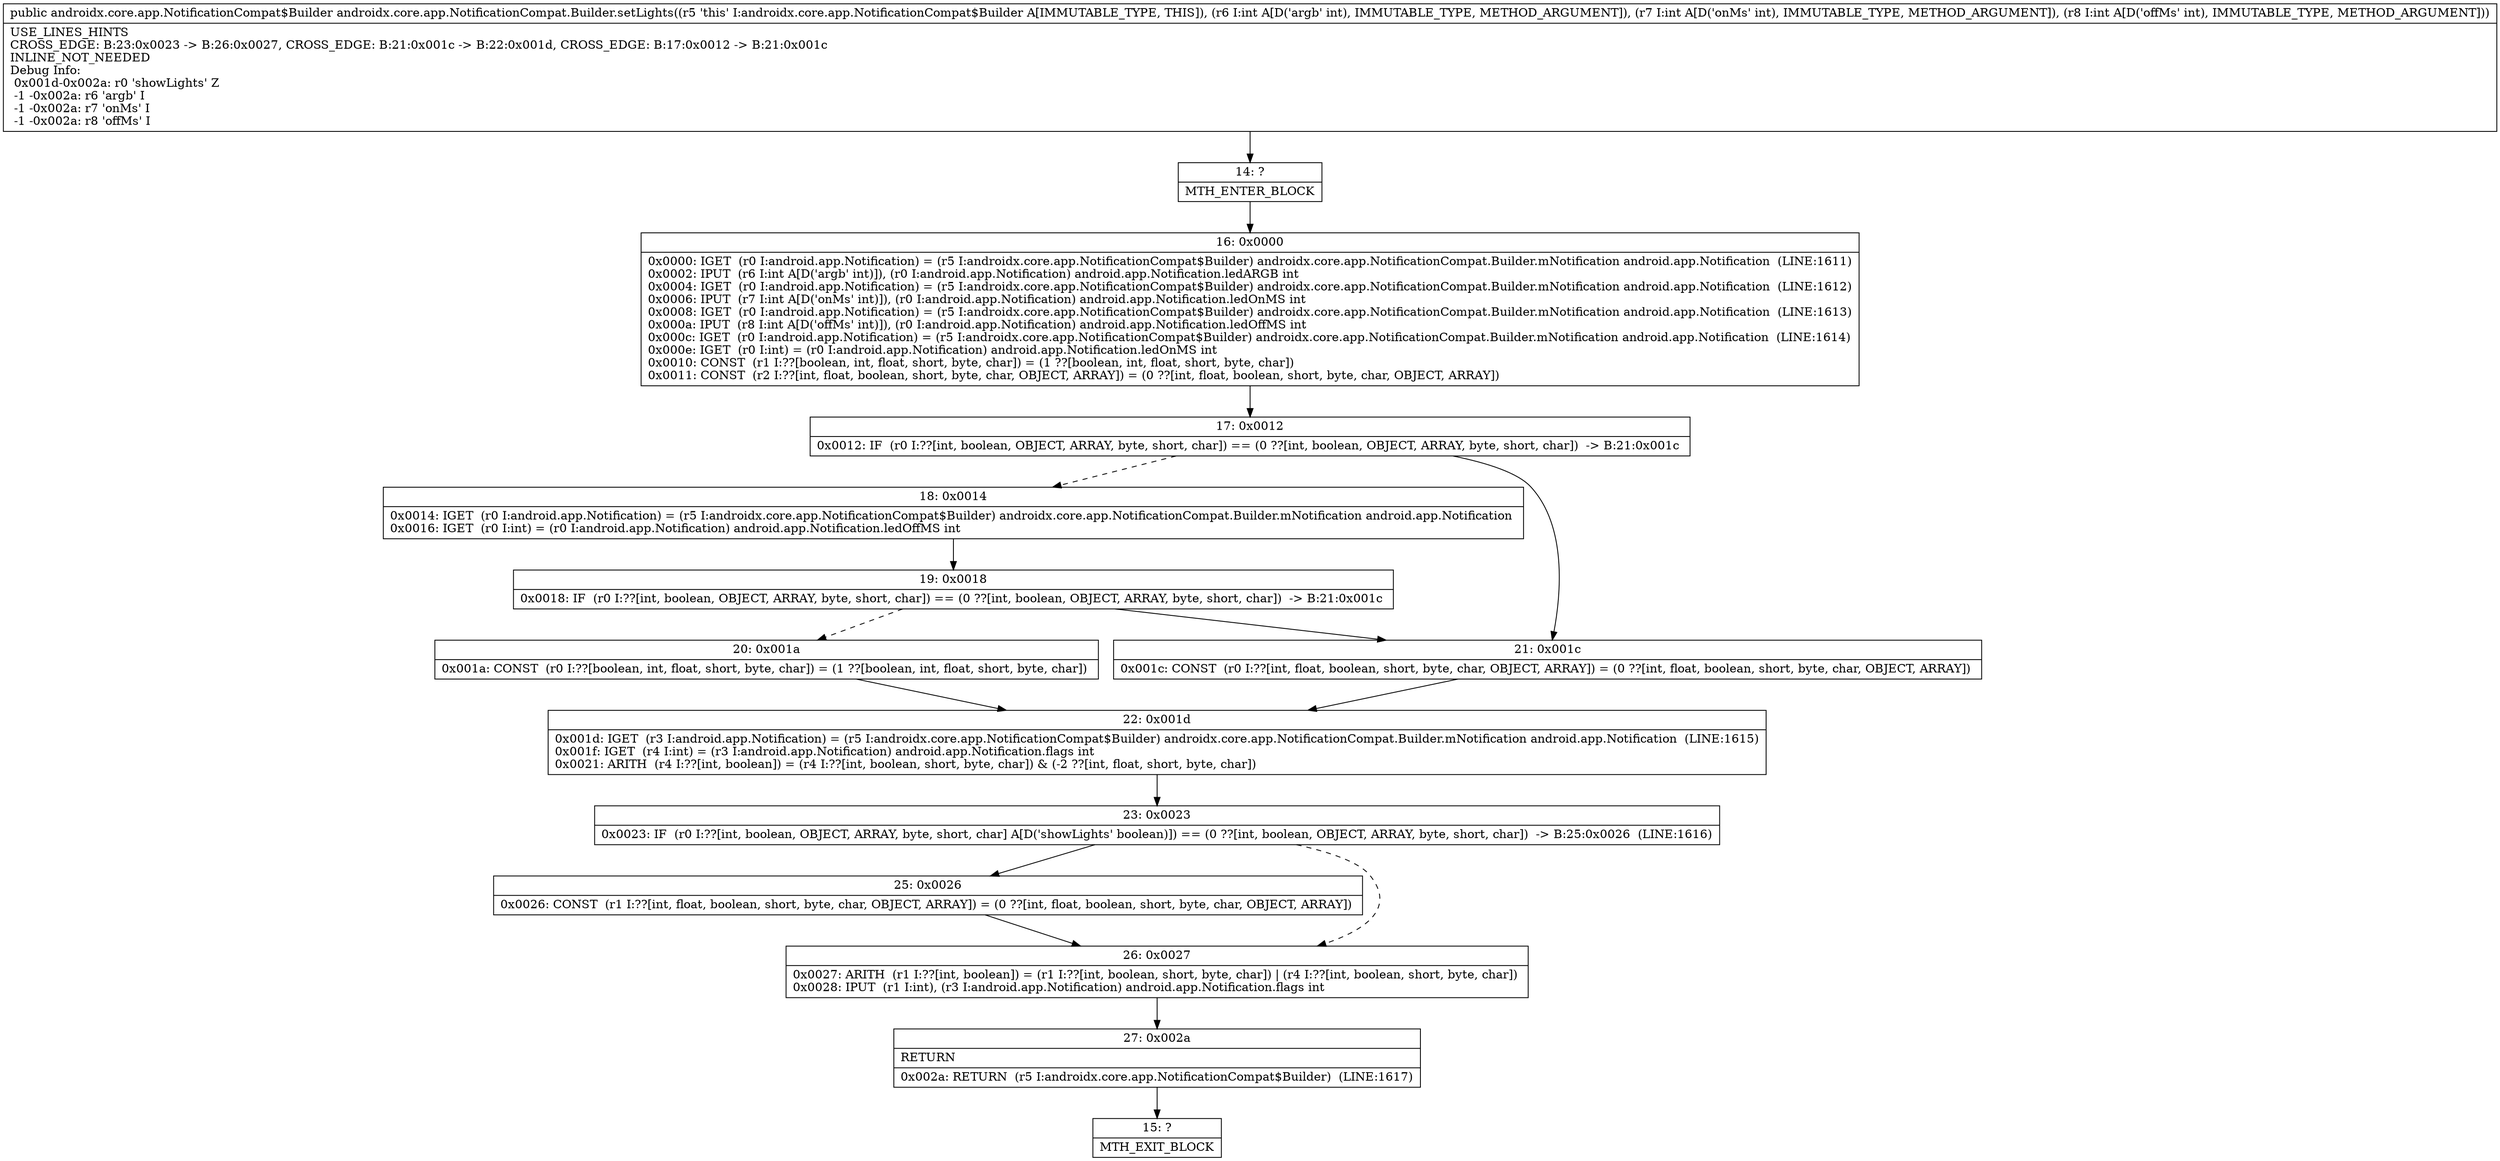 digraph "CFG forandroidx.core.app.NotificationCompat.Builder.setLights(III)Landroidx\/core\/app\/NotificationCompat$Builder;" {
Node_14 [shape=record,label="{14\:\ ?|MTH_ENTER_BLOCK\l}"];
Node_16 [shape=record,label="{16\:\ 0x0000|0x0000: IGET  (r0 I:android.app.Notification) = (r5 I:androidx.core.app.NotificationCompat$Builder) androidx.core.app.NotificationCompat.Builder.mNotification android.app.Notification  (LINE:1611)\l0x0002: IPUT  (r6 I:int A[D('argb' int)]), (r0 I:android.app.Notification) android.app.Notification.ledARGB int \l0x0004: IGET  (r0 I:android.app.Notification) = (r5 I:androidx.core.app.NotificationCompat$Builder) androidx.core.app.NotificationCompat.Builder.mNotification android.app.Notification  (LINE:1612)\l0x0006: IPUT  (r7 I:int A[D('onMs' int)]), (r0 I:android.app.Notification) android.app.Notification.ledOnMS int \l0x0008: IGET  (r0 I:android.app.Notification) = (r5 I:androidx.core.app.NotificationCompat$Builder) androidx.core.app.NotificationCompat.Builder.mNotification android.app.Notification  (LINE:1613)\l0x000a: IPUT  (r8 I:int A[D('offMs' int)]), (r0 I:android.app.Notification) android.app.Notification.ledOffMS int \l0x000c: IGET  (r0 I:android.app.Notification) = (r5 I:androidx.core.app.NotificationCompat$Builder) androidx.core.app.NotificationCompat.Builder.mNotification android.app.Notification  (LINE:1614)\l0x000e: IGET  (r0 I:int) = (r0 I:android.app.Notification) android.app.Notification.ledOnMS int \l0x0010: CONST  (r1 I:??[boolean, int, float, short, byte, char]) = (1 ??[boolean, int, float, short, byte, char]) \l0x0011: CONST  (r2 I:??[int, float, boolean, short, byte, char, OBJECT, ARRAY]) = (0 ??[int, float, boolean, short, byte, char, OBJECT, ARRAY]) \l}"];
Node_17 [shape=record,label="{17\:\ 0x0012|0x0012: IF  (r0 I:??[int, boolean, OBJECT, ARRAY, byte, short, char]) == (0 ??[int, boolean, OBJECT, ARRAY, byte, short, char])  \-\> B:21:0x001c \l}"];
Node_18 [shape=record,label="{18\:\ 0x0014|0x0014: IGET  (r0 I:android.app.Notification) = (r5 I:androidx.core.app.NotificationCompat$Builder) androidx.core.app.NotificationCompat.Builder.mNotification android.app.Notification \l0x0016: IGET  (r0 I:int) = (r0 I:android.app.Notification) android.app.Notification.ledOffMS int \l}"];
Node_19 [shape=record,label="{19\:\ 0x0018|0x0018: IF  (r0 I:??[int, boolean, OBJECT, ARRAY, byte, short, char]) == (0 ??[int, boolean, OBJECT, ARRAY, byte, short, char])  \-\> B:21:0x001c \l}"];
Node_20 [shape=record,label="{20\:\ 0x001a|0x001a: CONST  (r0 I:??[boolean, int, float, short, byte, char]) = (1 ??[boolean, int, float, short, byte, char]) \l}"];
Node_22 [shape=record,label="{22\:\ 0x001d|0x001d: IGET  (r3 I:android.app.Notification) = (r5 I:androidx.core.app.NotificationCompat$Builder) androidx.core.app.NotificationCompat.Builder.mNotification android.app.Notification  (LINE:1615)\l0x001f: IGET  (r4 I:int) = (r3 I:android.app.Notification) android.app.Notification.flags int \l0x0021: ARITH  (r4 I:??[int, boolean]) = (r4 I:??[int, boolean, short, byte, char]) & (\-2 ??[int, float, short, byte, char]) \l}"];
Node_23 [shape=record,label="{23\:\ 0x0023|0x0023: IF  (r0 I:??[int, boolean, OBJECT, ARRAY, byte, short, char] A[D('showLights' boolean)]) == (0 ??[int, boolean, OBJECT, ARRAY, byte, short, char])  \-\> B:25:0x0026  (LINE:1616)\l}"];
Node_25 [shape=record,label="{25\:\ 0x0026|0x0026: CONST  (r1 I:??[int, float, boolean, short, byte, char, OBJECT, ARRAY]) = (0 ??[int, float, boolean, short, byte, char, OBJECT, ARRAY]) \l}"];
Node_26 [shape=record,label="{26\:\ 0x0027|0x0027: ARITH  (r1 I:??[int, boolean]) = (r1 I:??[int, boolean, short, byte, char]) \| (r4 I:??[int, boolean, short, byte, char]) \l0x0028: IPUT  (r1 I:int), (r3 I:android.app.Notification) android.app.Notification.flags int \l}"];
Node_27 [shape=record,label="{27\:\ 0x002a|RETURN\l|0x002a: RETURN  (r5 I:androidx.core.app.NotificationCompat$Builder)  (LINE:1617)\l}"];
Node_15 [shape=record,label="{15\:\ ?|MTH_EXIT_BLOCK\l}"];
Node_21 [shape=record,label="{21\:\ 0x001c|0x001c: CONST  (r0 I:??[int, float, boolean, short, byte, char, OBJECT, ARRAY]) = (0 ??[int, float, boolean, short, byte, char, OBJECT, ARRAY]) \l}"];
MethodNode[shape=record,label="{public androidx.core.app.NotificationCompat$Builder androidx.core.app.NotificationCompat.Builder.setLights((r5 'this' I:androidx.core.app.NotificationCompat$Builder A[IMMUTABLE_TYPE, THIS]), (r6 I:int A[D('argb' int), IMMUTABLE_TYPE, METHOD_ARGUMENT]), (r7 I:int A[D('onMs' int), IMMUTABLE_TYPE, METHOD_ARGUMENT]), (r8 I:int A[D('offMs' int), IMMUTABLE_TYPE, METHOD_ARGUMENT]))  | USE_LINES_HINTS\lCROSS_EDGE: B:23:0x0023 \-\> B:26:0x0027, CROSS_EDGE: B:21:0x001c \-\> B:22:0x001d, CROSS_EDGE: B:17:0x0012 \-\> B:21:0x001c\lINLINE_NOT_NEEDED\lDebug Info:\l  0x001d\-0x002a: r0 'showLights' Z\l  \-1 \-0x002a: r6 'argb' I\l  \-1 \-0x002a: r7 'onMs' I\l  \-1 \-0x002a: r8 'offMs' I\l}"];
MethodNode -> Node_14;Node_14 -> Node_16;
Node_16 -> Node_17;
Node_17 -> Node_18[style=dashed];
Node_17 -> Node_21;
Node_18 -> Node_19;
Node_19 -> Node_20[style=dashed];
Node_19 -> Node_21;
Node_20 -> Node_22;
Node_22 -> Node_23;
Node_23 -> Node_25;
Node_23 -> Node_26[style=dashed];
Node_25 -> Node_26;
Node_26 -> Node_27;
Node_27 -> Node_15;
Node_21 -> Node_22;
}

